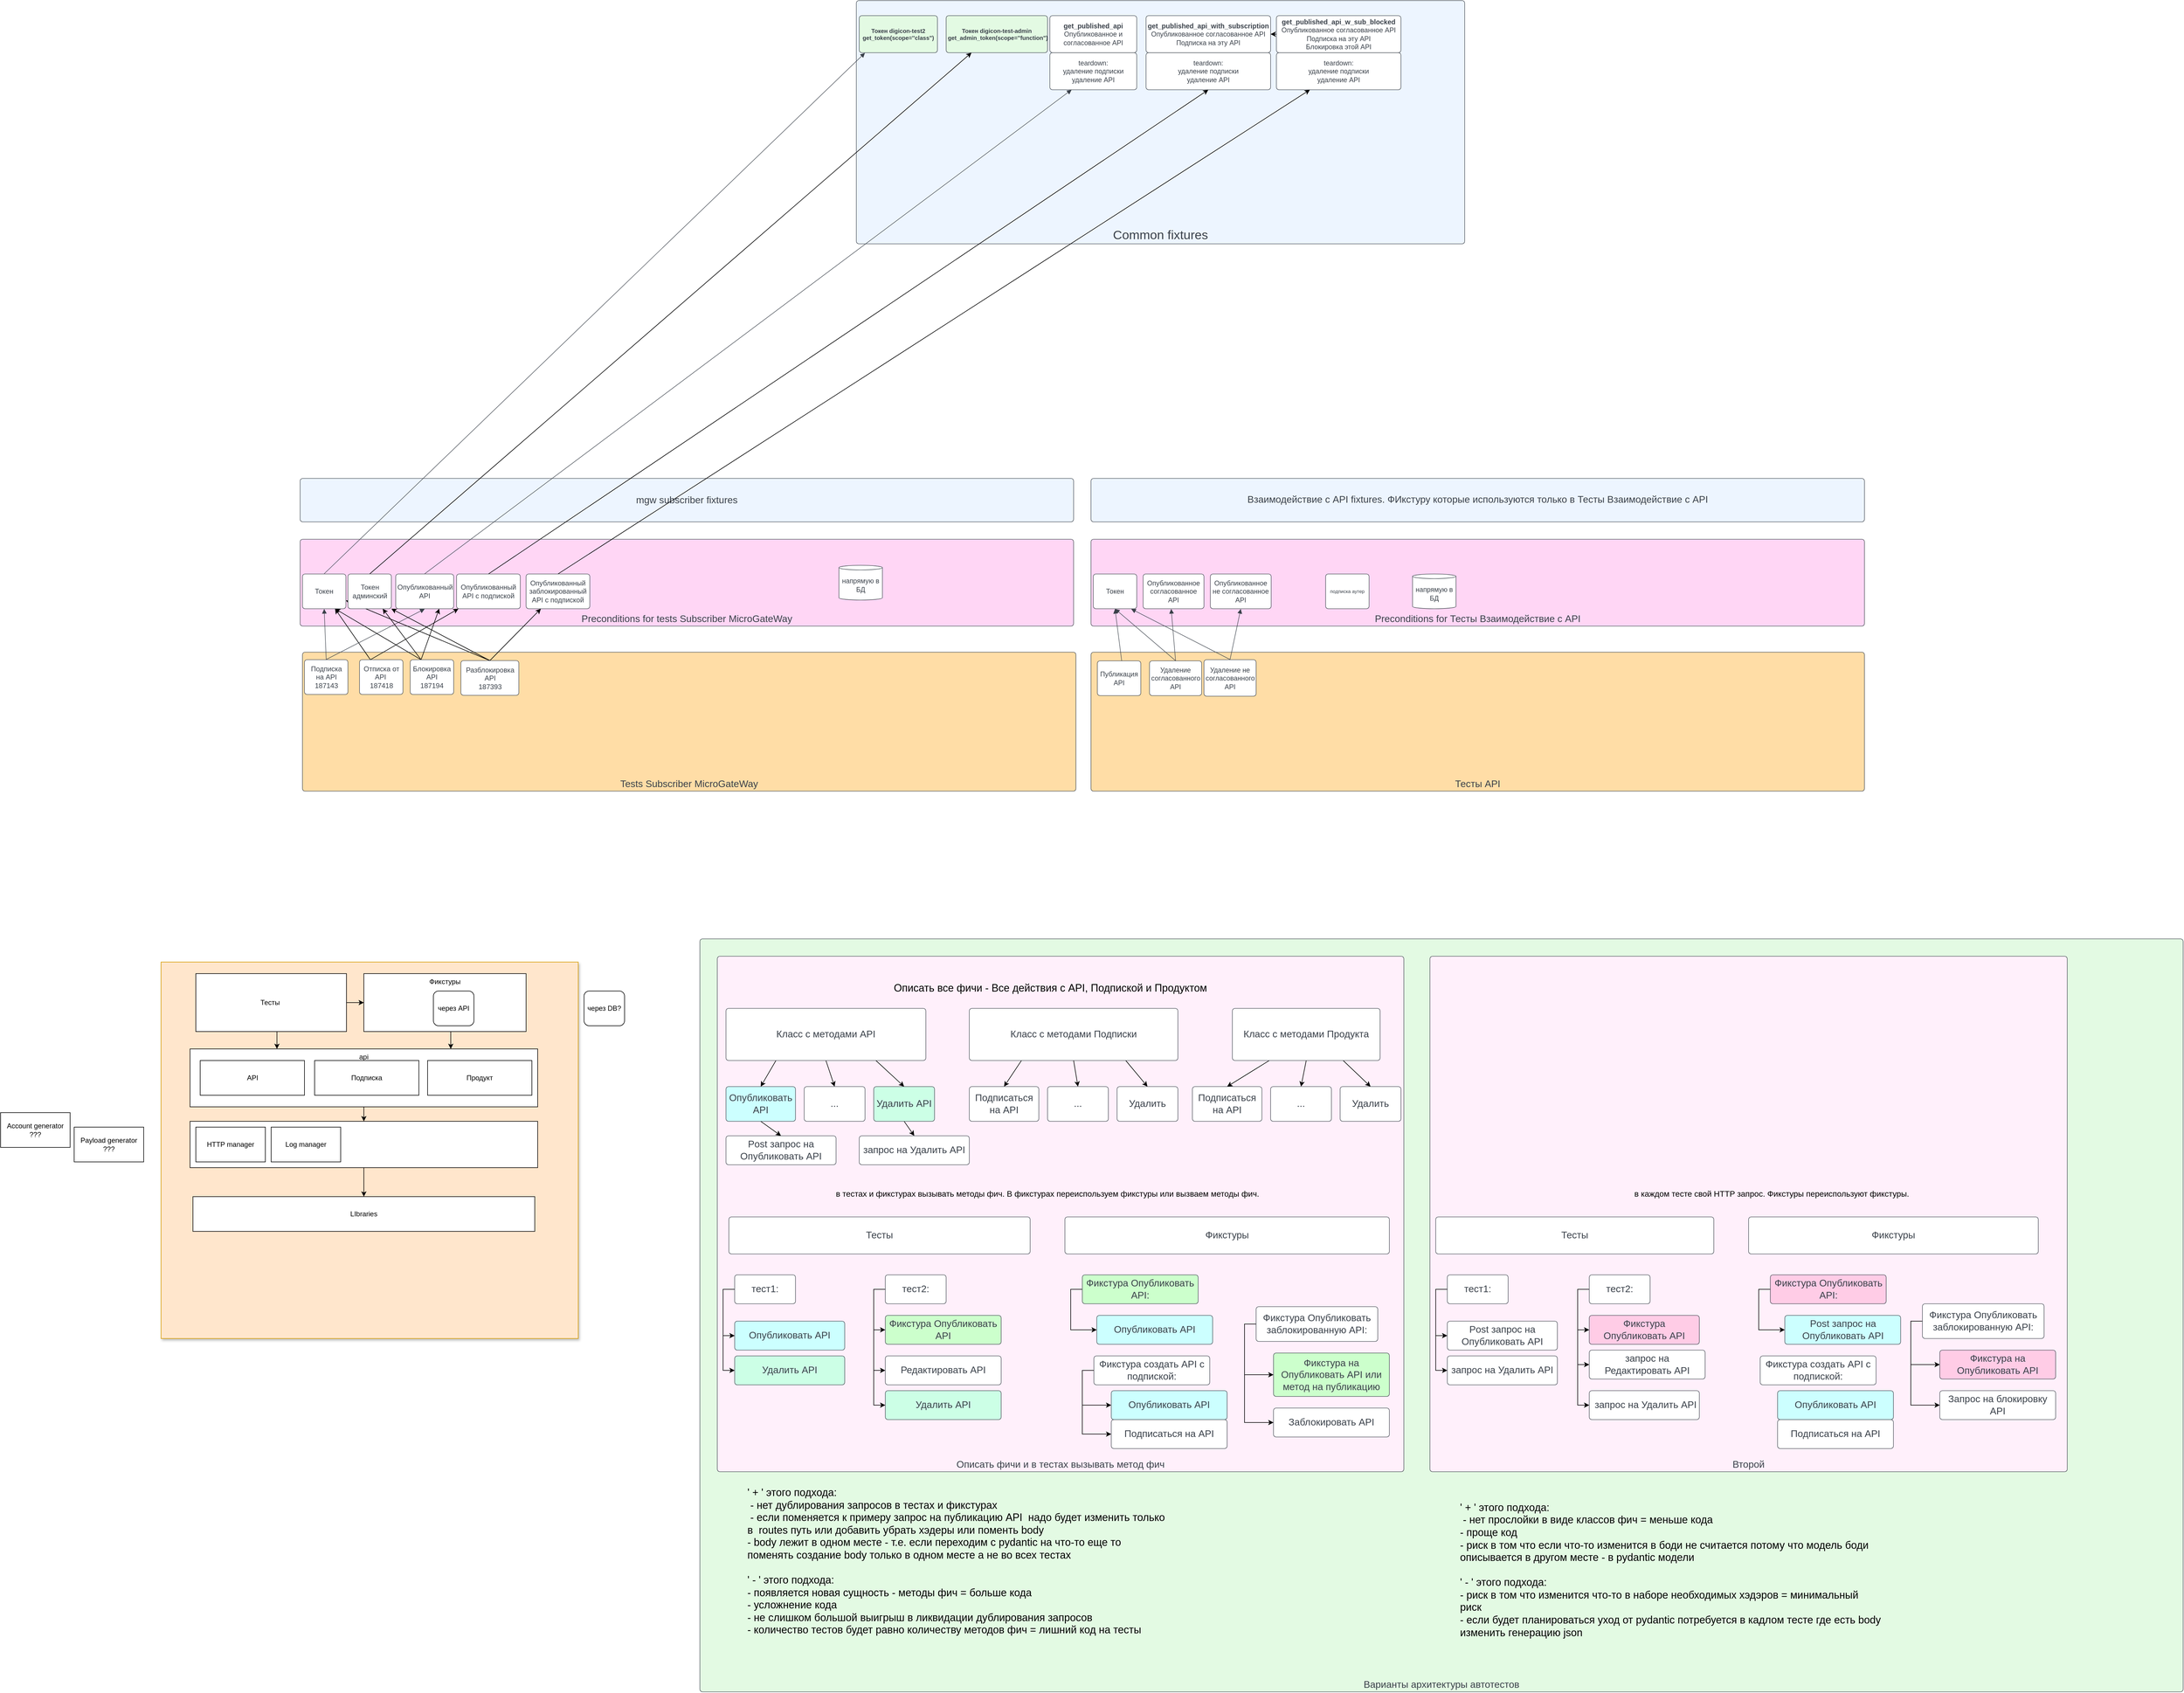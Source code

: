 <mxfile version="21.1.1" type="github">
  <diagram id="TLU8fEAyNQ-OhAnARifZ" name="Страница 1">
    <mxGraphModel dx="2824" dy="4573" grid="1" gridSize="10" guides="1" tooltips="1" connect="1" arrows="1" fold="1" page="1" pageScale="1" pageWidth="827" pageHeight="1169" math="0" shadow="0">
      <root>
        <mxCell id="0" />
        <mxCell id="1" parent="0" />
        <mxCell id="8wIIhX6IMqMjJVi14Pui-17" value="Варианты архитектуры автотестов " style="html=1;overflow=block;blockSpacing=1;whiteSpace=wrap;fontSize=16.7;fontColor=#3a414a;align=center;spacing=3.8;verticalAlign=bottom;strokeColor=#3a414a;strokeOpacity=100;fillOpacity=100;rounded=1;absoluteArcSize=1;arcSize=9;fillColor=#e3fae3;strokeWidth=0.8;lucidId=EsIHXwLGTbCT;" parent="1" vertex="1">
          <mxGeometry x="380" y="-1000" width="2560" height="1300" as="geometry" />
        </mxCell>
        <mxCell id="8wIIhX6IMqMjJVi14Pui-18" value="Второй" style="html=1;overflow=block;blockSpacing=1;whiteSpace=wrap;fontSize=16.7;fontColor=#3a414a;spacing=3.8;verticalAlign=bottom;strokeColor=#3a414a;strokeOpacity=100;fillOpacity=100;rounded=1;absoluteArcSize=1;arcSize=9;fillColor=#fff0fb;strokeWidth=0.8;lucidId=LwIHB8IIKaVe;" parent="1" vertex="1">
          <mxGeometry x="1640" y="-970" width="1100" height="890" as="geometry" />
        </mxCell>
        <mxCell id="8wIIhX6IMqMjJVi14Pui-19" value="Описать фичи и в тестах вызывать метод фич" style="html=1;overflow=block;blockSpacing=1;whiteSpace=wrap;fontSize=16.7;fontColor=#3a414a;spacing=3.8;verticalAlign=bottom;strokeColor=#3a414a;strokeOpacity=100;fillOpacity=100;rounded=1;absoluteArcSize=1;arcSize=9;fillColor=#fff0fb;strokeWidth=0.8;lucidId=cxIHeIzAgjHD;" parent="1" vertex="1">
          <mxGeometry x="410" y="-970" width="1185" height="890" as="geometry" />
        </mxCell>
        <mxCell id="8wIIhX6IMqMjJVi14Pui-42" style="rounded=0;orthogonalLoop=1;jettySize=auto;html=1;exitX=0.25;exitY=1;exitDx=0;exitDy=0;entryX=0.5;entryY=0;entryDx=0;entryDy=0;" parent="1" source="8wIIhX6IMqMjJVi14Pui-21" target="8wIIhX6IMqMjJVi14Pui-24" edge="1">
          <mxGeometry relative="1" as="geometry" />
        </mxCell>
        <mxCell id="8wIIhX6IMqMjJVi14Pui-43" style="rounded=0;orthogonalLoop=1;jettySize=auto;html=1;exitX=0.5;exitY=1;exitDx=0;exitDy=0;entryX=0.5;entryY=0;entryDx=0;entryDy=0;" parent="1" source="8wIIhX6IMqMjJVi14Pui-21" target="8wIIhX6IMqMjJVi14Pui-25" edge="1">
          <mxGeometry relative="1" as="geometry" />
        </mxCell>
        <mxCell id="8wIIhX6IMqMjJVi14Pui-44" style="rounded=0;orthogonalLoop=1;jettySize=auto;html=1;exitX=0.75;exitY=1;exitDx=0;exitDy=0;entryX=0.5;entryY=0;entryDx=0;entryDy=0;" parent="1" source="8wIIhX6IMqMjJVi14Pui-21" target="8wIIhX6IMqMjJVi14Pui-26" edge="1">
          <mxGeometry relative="1" as="geometry" />
        </mxCell>
        <mxCell id="8wIIhX6IMqMjJVi14Pui-21" value="Класс с методами API" style="html=1;overflow=block;blockSpacing=1;whiteSpace=wrap;fontSize=16.7;fontColor=#3a414a;spacing=3.8;strokeColor=#3a414a;strokeOpacity=100;rounded=1;absoluteArcSize=1;arcSize=9;strokeWidth=0.8;lucidId=3xIHyjGCG~Ac;" parent="1" vertex="1">
          <mxGeometry x="425" y="-880" width="345" height="90" as="geometry" />
        </mxCell>
        <mxCell id="8wIIhX6IMqMjJVi14Pui-36" style="rounded=0;orthogonalLoop=1;jettySize=auto;html=1;exitX=0.25;exitY=1;exitDx=0;exitDy=0;entryX=0.5;entryY=0;entryDx=0;entryDy=0;" parent="1" source="8wIIhX6IMqMjJVi14Pui-22" target="8wIIhX6IMqMjJVi14Pui-33" edge="1">
          <mxGeometry relative="1" as="geometry" />
        </mxCell>
        <mxCell id="8wIIhX6IMqMjJVi14Pui-37" style="rounded=0;orthogonalLoop=1;jettySize=auto;html=1;exitX=0.5;exitY=1;exitDx=0;exitDy=0;entryX=0.5;entryY=0;entryDx=0;entryDy=0;" parent="1" source="8wIIhX6IMqMjJVi14Pui-22" target="8wIIhX6IMqMjJVi14Pui-34" edge="1">
          <mxGeometry relative="1" as="geometry" />
        </mxCell>
        <mxCell id="8wIIhX6IMqMjJVi14Pui-38" style="rounded=0;orthogonalLoop=1;jettySize=auto;html=1;exitX=0.75;exitY=1;exitDx=0;exitDy=0;entryX=0.5;entryY=0;entryDx=0;entryDy=0;" parent="1" source="8wIIhX6IMqMjJVi14Pui-22" target="8wIIhX6IMqMjJVi14Pui-35" edge="1">
          <mxGeometry relative="1" as="geometry" />
        </mxCell>
        <mxCell id="8wIIhX6IMqMjJVi14Pui-22" value="Класс с методами Продукта" style="html=1;overflow=block;blockSpacing=1;whiteSpace=wrap;fontSize=16.7;fontColor=#3a414a;spacing=3.8;strokeColor=#3a414a;strokeOpacity=100;rounded=1;absoluteArcSize=1;arcSize=9;strokeWidth=0.8;lucidId=4xIH1OhttLX0;" parent="1" vertex="1">
          <mxGeometry x="1299" y="-880" width="255" height="90" as="geometry" />
        </mxCell>
        <mxCell id="8wIIhX6IMqMjJVi14Pui-39" style="rounded=0;orthogonalLoop=1;jettySize=auto;html=1;exitX=0.5;exitY=1;exitDx=0;exitDy=0;entryX=0.5;entryY=0;entryDx=0;entryDy=0;" parent="1" source="8wIIhX6IMqMjJVi14Pui-23" target="8wIIhX6IMqMjJVi14Pui-31" edge="1">
          <mxGeometry relative="1" as="geometry" />
        </mxCell>
        <mxCell id="8wIIhX6IMqMjJVi14Pui-40" style="rounded=0;orthogonalLoop=1;jettySize=auto;html=1;exitX=0.25;exitY=1;exitDx=0;exitDy=0;entryX=0.5;entryY=0;entryDx=0;entryDy=0;" parent="1" source="8wIIhX6IMqMjJVi14Pui-23" target="8wIIhX6IMqMjJVi14Pui-30" edge="1">
          <mxGeometry relative="1" as="geometry" />
        </mxCell>
        <mxCell id="8wIIhX6IMqMjJVi14Pui-41" style="rounded=0;orthogonalLoop=1;jettySize=auto;html=1;exitX=0.75;exitY=1;exitDx=0;exitDy=0;entryX=0.5;entryY=0;entryDx=0;entryDy=0;" parent="1" source="8wIIhX6IMqMjJVi14Pui-23" target="8wIIhX6IMqMjJVi14Pui-32" edge="1">
          <mxGeometry relative="1" as="geometry" />
        </mxCell>
        <mxCell id="8wIIhX6IMqMjJVi14Pui-23" value="Класс с методами Подписки" style="html=1;overflow=block;blockSpacing=1;whiteSpace=wrap;fontSize=16.7;fontColor=#3a414a;spacing=3.8;strokeColor=#3a414a;strokeOpacity=100;rounded=1;absoluteArcSize=1;arcSize=9;strokeWidth=0.8;lucidId=4xIHA9AZ2qI-;" parent="1" vertex="1">
          <mxGeometry x="845" y="-880" width="360" height="90" as="geometry" />
        </mxCell>
        <mxCell id="8wIIhX6IMqMjJVi14Pui-112" style="rounded=0;orthogonalLoop=1;jettySize=auto;html=1;exitX=0.5;exitY=1;exitDx=0;exitDy=0;entryX=0.5;entryY=0;entryDx=0;entryDy=0;" parent="1" source="8wIIhX6IMqMjJVi14Pui-24" target="8wIIhX6IMqMjJVi14Pui-110" edge="1">
          <mxGeometry relative="1" as="geometry" />
        </mxCell>
        <mxCell id="8wIIhX6IMqMjJVi14Pui-24" value="Опубликовать API" style="html=1;overflow=block;blockSpacing=1;whiteSpace=wrap;fontSize=16.7;fontColor=#3a414a;spacing=3.8;strokeColor=#3a414a;strokeOpacity=100;rounded=1;absoluteArcSize=1;arcSize=9;strokeWidth=0.8;lucidId=4xIH_oDmScev;fillColor=#CCFFFF;" parent="1" vertex="1">
          <mxGeometry x="425" y="-745" width="120" height="60" as="geometry" />
        </mxCell>
        <mxCell id="8wIIhX6IMqMjJVi14Pui-25" value="..." style="html=1;overflow=block;blockSpacing=1;whiteSpace=wrap;fontSize=16.7;fontColor=#3a414a;spacing=3.8;strokeColor=#3a414a;strokeOpacity=100;rounded=1;absoluteArcSize=1;arcSize=9;strokeWidth=0.8;lucidId=1zIH8hw5p2Yf;" parent="1" vertex="1">
          <mxGeometry x="560" y="-745" width="105" height="60" as="geometry" />
        </mxCell>
        <mxCell id="8wIIhX6IMqMjJVi14Pui-113" style="rounded=0;orthogonalLoop=1;jettySize=auto;html=1;exitX=0.5;exitY=1;exitDx=0;exitDy=0;entryX=0.5;entryY=0;entryDx=0;entryDy=0;" parent="1" source="8wIIhX6IMqMjJVi14Pui-26" target="8wIIhX6IMqMjJVi14Pui-111" edge="1">
          <mxGeometry relative="1" as="geometry" />
        </mxCell>
        <mxCell id="8wIIhX6IMqMjJVi14Pui-26" value="Удалить API" style="html=1;overflow=block;blockSpacing=1;whiteSpace=wrap;fontSize=16.7;fontColor=#3a414a;spacing=3.8;strokeColor=#3a414a;strokeOpacity=100;rounded=1;absoluteArcSize=1;arcSize=9;strokeWidth=0.8;lucidId=9zIHSOUeYpuy;fillColor=#CCFFE6;" parent="1" vertex="1">
          <mxGeometry x="680" y="-745" width="105" height="60" as="geometry" />
        </mxCell>
        <mxCell id="8wIIhX6IMqMjJVi14Pui-30" value="Подписаться на API" style="html=1;overflow=block;blockSpacing=1;whiteSpace=wrap;fontSize=16.7;fontColor=#3a414a;spacing=3.8;strokeColor=#3a414a;strokeOpacity=100;rounded=1;absoluteArcSize=1;arcSize=9;strokeWidth=0.8;lucidId=nBIH9-Dhv~0N;" parent="1" vertex="1">
          <mxGeometry x="845" y="-745" width="120" height="60" as="geometry" />
        </mxCell>
        <mxCell id="8wIIhX6IMqMjJVi14Pui-31" value="..." style="html=1;overflow=block;blockSpacing=1;whiteSpace=wrap;fontSize=16.7;fontColor=#3a414a;spacing=3.8;strokeColor=#3a414a;strokeOpacity=100;rounded=1;absoluteArcSize=1;arcSize=9;strokeWidth=0.8;lucidId=nBIHJ4VkVPO5;" parent="1" vertex="1">
          <mxGeometry x="980" y="-745" width="105" height="60" as="geometry" />
        </mxCell>
        <mxCell id="8wIIhX6IMqMjJVi14Pui-32" value="Удалить" style="html=1;overflow=block;blockSpacing=1;whiteSpace=wrap;fontSize=16.7;fontColor=#3a414a;spacing=3.8;strokeColor=#3a414a;strokeOpacity=100;rounded=1;absoluteArcSize=1;arcSize=9;strokeWidth=0.8;lucidId=nBIHgmyOyOGm;" parent="1" vertex="1">
          <mxGeometry x="1100" y="-745" width="105" height="60" as="geometry" />
        </mxCell>
        <mxCell id="8wIIhX6IMqMjJVi14Pui-33" value="Подписаться на API" style="html=1;overflow=block;blockSpacing=1;whiteSpace=wrap;fontSize=16.7;fontColor=#3a414a;spacing=3.8;strokeColor=#3a414a;strokeOpacity=100;rounded=1;absoluteArcSize=1;arcSize=9;strokeWidth=0.8;lucidId=nBIH9-Dhv~0N;" parent="1" vertex="1">
          <mxGeometry x="1230" y="-745" width="120" height="60" as="geometry" />
        </mxCell>
        <mxCell id="8wIIhX6IMqMjJVi14Pui-34" value="..." style="html=1;overflow=block;blockSpacing=1;whiteSpace=wrap;fontSize=16.7;fontColor=#3a414a;spacing=3.8;strokeColor=#3a414a;strokeOpacity=100;rounded=1;absoluteArcSize=1;arcSize=9;strokeWidth=0.8;lucidId=nBIHJ4VkVPO5;" parent="1" vertex="1">
          <mxGeometry x="1365" y="-745" width="105" height="60" as="geometry" />
        </mxCell>
        <mxCell id="8wIIhX6IMqMjJVi14Pui-35" value="Удалить" style="html=1;overflow=block;blockSpacing=1;whiteSpace=wrap;fontSize=16.7;fontColor=#3a414a;spacing=3.8;strokeColor=#3a414a;strokeOpacity=100;rounded=1;absoluteArcSize=1;arcSize=9;strokeWidth=0.8;lucidId=nBIHgmyOyOGm;" parent="1" vertex="1">
          <mxGeometry x="1485" y="-745" width="105" height="60" as="geometry" />
        </mxCell>
        <mxCell id="8wIIhX6IMqMjJVi14Pui-50" style="edgeStyle=orthogonalEdgeStyle;rounded=0;orthogonalLoop=1;jettySize=auto;html=1;exitX=0;exitY=0.5;exitDx=0;exitDy=0;entryX=0;entryY=0.5;entryDx=0;entryDy=0;" parent="1" source="8wIIhX6IMqMjJVi14Pui-47" target="8wIIhX6IMqMjJVi14Pui-48" edge="1">
          <mxGeometry relative="1" as="geometry" />
        </mxCell>
        <mxCell id="8wIIhX6IMqMjJVi14Pui-52" style="edgeStyle=orthogonalEdgeStyle;rounded=0;orthogonalLoop=1;jettySize=auto;html=1;exitX=0;exitY=0.5;exitDx=0;exitDy=0;entryX=0;entryY=0.5;entryDx=0;entryDy=0;" parent="1" source="8wIIhX6IMqMjJVi14Pui-47" target="8wIIhX6IMqMjJVi14Pui-51" edge="1">
          <mxGeometry relative="1" as="geometry" />
        </mxCell>
        <mxCell id="8wIIhX6IMqMjJVi14Pui-47" value="тест1:" style="html=1;overflow=block;blockSpacing=1;whiteSpace=wrap;fontSize=16.7;fontColor=#3a414a;spacing=3.8;strokeColor=#3a414a;strokeOpacity=100;rounded=1;absoluteArcSize=1;arcSize=9;strokeWidth=0.8;lucidId=1zIH8hw5p2Yf;" parent="1" vertex="1">
          <mxGeometry x="440" y="-420" width="105" height="50" as="geometry" />
        </mxCell>
        <mxCell id="8wIIhX6IMqMjJVi14Pui-48" value="Опубликовать API" style="html=1;overflow=block;blockSpacing=1;whiteSpace=wrap;fontSize=16.7;fontColor=#3a414a;spacing=3.8;strokeColor=#3a414a;strokeOpacity=100;rounded=1;absoluteArcSize=1;arcSize=9;strokeWidth=0.8;lucidId=4xIH_oDmScev;fillColor=#CCFFFF;" parent="1" vertex="1">
          <mxGeometry x="440" y="-340" width="190" height="50" as="geometry" />
        </mxCell>
        <mxCell id="8wIIhX6IMqMjJVi14Pui-51" value="Удалить API" style="html=1;overflow=block;blockSpacing=1;whiteSpace=wrap;fontSize=16.7;fontColor=#3a414a;spacing=3.8;strokeColor=#3a414a;strokeOpacity=100;rounded=1;absoluteArcSize=1;arcSize=9;strokeWidth=0.8;lucidId=4xIH_oDmScev;fillColor=#CCFFE6;" parent="1" vertex="1">
          <mxGeometry x="440" y="-280" width="190" height="50" as="geometry" />
        </mxCell>
        <mxCell id="8wIIhX6IMqMjJVi14Pui-60" style="edgeStyle=orthogonalEdgeStyle;rounded=0;orthogonalLoop=1;jettySize=auto;html=1;exitX=0;exitY=0.5;exitDx=0;exitDy=0;entryX=0;entryY=0.5;entryDx=0;entryDy=0;" parent="1" source="8wIIhX6IMqMjJVi14Pui-53" target="8wIIhX6IMqMjJVi14Pui-58" edge="1">
          <mxGeometry relative="1" as="geometry" />
        </mxCell>
        <mxCell id="8wIIhX6IMqMjJVi14Pui-61" style="edgeStyle=orthogonalEdgeStyle;rounded=0;orthogonalLoop=1;jettySize=auto;html=1;exitX=0;exitY=0.5;exitDx=0;exitDy=0;entryX=0;entryY=0.5;entryDx=0;entryDy=0;" parent="1" source="8wIIhX6IMqMjJVi14Pui-53" target="8wIIhX6IMqMjJVi14Pui-55" edge="1">
          <mxGeometry relative="1" as="geometry" />
        </mxCell>
        <mxCell id="8wIIhX6IMqMjJVi14Pui-74" style="edgeStyle=orthogonalEdgeStyle;rounded=0;orthogonalLoop=1;jettySize=auto;html=1;exitX=0;exitY=0.5;exitDx=0;exitDy=0;entryX=0;entryY=0.5;entryDx=0;entryDy=0;" parent="1" source="8wIIhX6IMqMjJVi14Pui-53" target="8wIIhX6IMqMjJVi14Pui-73" edge="1">
          <mxGeometry relative="1" as="geometry" />
        </mxCell>
        <mxCell id="8wIIhX6IMqMjJVi14Pui-53" value="тест2:" style="html=1;overflow=block;blockSpacing=1;whiteSpace=wrap;fontSize=16.7;fontColor=#3a414a;spacing=3.8;strokeColor=#3a414a;strokeOpacity=100;rounded=1;absoluteArcSize=1;arcSize=9;strokeWidth=0.8;lucidId=1zIH8hw5p2Yf;" parent="1" vertex="1">
          <mxGeometry x="700" y="-420" width="105" height="50" as="geometry" />
        </mxCell>
        <mxCell id="8wIIhX6IMqMjJVi14Pui-55" value="Удалить API" style="html=1;overflow=block;blockSpacing=1;whiteSpace=wrap;fontSize=16.7;fontColor=#3a414a;spacing=3.8;strokeColor=#3a414a;strokeOpacity=100;rounded=1;absoluteArcSize=1;arcSize=9;strokeWidth=0.8;lucidId=4xIH_oDmScev;fillColor=#CCFFE6;" parent="1" vertex="1">
          <mxGeometry x="700" y="-220" width="200" height="50" as="geometry" />
        </mxCell>
        <mxCell id="8wIIhX6IMqMjJVi14Pui-58" value="Редактировать API" style="html=1;overflow=block;blockSpacing=1;whiteSpace=wrap;fontSize=16.7;fontColor=#3a414a;spacing=3.8;strokeColor=#3a414a;strokeOpacity=100;rounded=1;absoluteArcSize=1;arcSize=9;strokeWidth=0.8;lucidId=1zIH8hw5p2Yf;" parent="1" vertex="1">
          <mxGeometry x="700" y="-280" width="200" height="50" as="geometry" />
        </mxCell>
        <mxCell id="8wIIhX6IMqMjJVi14Pui-72" style="edgeStyle=orthogonalEdgeStyle;rounded=0;orthogonalLoop=1;jettySize=auto;html=1;exitX=0;exitY=0.5;exitDx=0;exitDy=0;entryX=0;entryY=0.5;entryDx=0;entryDy=0;" parent="1" source="8wIIhX6IMqMjJVi14Pui-67" target="8wIIhX6IMqMjJVi14Pui-68" edge="1">
          <mxGeometry relative="1" as="geometry" />
        </mxCell>
        <mxCell id="8wIIhX6IMqMjJVi14Pui-67" value="Фикстура Опубликовать API:" style="html=1;overflow=block;blockSpacing=1;whiteSpace=wrap;fontSize=16.7;fontColor=#3a414a;spacing=3.8;strokeColor=#3a414a;strokeOpacity=100;rounded=1;absoluteArcSize=1;arcSize=9;strokeWidth=0.8;lucidId=1zIH8hw5p2Yf;fillColor=#CCFFCC;" parent="1" vertex="1">
          <mxGeometry x="1040" y="-420" width="200" height="50" as="geometry" />
        </mxCell>
        <mxCell id="8wIIhX6IMqMjJVi14Pui-68" value="Опубликовать API" style="html=1;overflow=block;blockSpacing=1;whiteSpace=wrap;fontSize=16.7;fontColor=#3a414a;spacing=3.8;strokeColor=#3a414a;strokeOpacity=100;rounded=1;absoluteArcSize=1;arcSize=9;strokeWidth=0.8;lucidId=4xIH_oDmScev;fillColor=#CCFFFF;" parent="1" vertex="1">
          <mxGeometry x="1065" y="-350" width="200" height="50" as="geometry" />
        </mxCell>
        <mxCell id="8wIIhX6IMqMjJVi14Pui-73" value="Фикстура Опубликовать API" style="html=1;overflow=block;blockSpacing=1;whiteSpace=wrap;fontSize=16.7;fontColor=#3a414a;spacing=3.8;strokeColor=#3a414a;strokeOpacity=100;rounded=1;absoluteArcSize=1;arcSize=9;strokeWidth=0.8;lucidId=1zIH8hw5p2Yf;fillColor=#CCFFCC;" parent="1" vertex="1">
          <mxGeometry x="700" y="-350" width="200" height="50" as="geometry" />
        </mxCell>
        <mxCell id="8wIIhX6IMqMjJVi14Pui-106" style="edgeStyle=orthogonalEdgeStyle;rounded=0;orthogonalLoop=1;jettySize=auto;html=1;exitX=0;exitY=0.5;exitDx=0;exitDy=0;entryX=0;entryY=0.5;entryDx=0;entryDy=0;" parent="1" source="8wIIhX6IMqMjJVi14Pui-75" target="8wIIhX6IMqMjJVi14Pui-76" edge="1">
          <mxGeometry relative="1" as="geometry" />
        </mxCell>
        <mxCell id="8wIIhX6IMqMjJVi14Pui-107" style="edgeStyle=orthogonalEdgeStyle;rounded=0;orthogonalLoop=1;jettySize=auto;html=1;exitX=0;exitY=0.5;exitDx=0;exitDy=0;entryX=0;entryY=0.5;entryDx=0;entryDy=0;" parent="1" source="8wIIhX6IMqMjJVi14Pui-75" target="8wIIhX6IMqMjJVi14Pui-77" edge="1">
          <mxGeometry relative="1" as="geometry" />
        </mxCell>
        <mxCell id="8wIIhX6IMqMjJVi14Pui-75" value="Фикстура создать API с подпиской:" style="html=1;overflow=block;blockSpacing=1;whiteSpace=wrap;fontSize=16.7;fontColor=#3a414a;spacing=3.8;strokeColor=#3a414a;strokeOpacity=100;rounded=1;absoluteArcSize=1;arcSize=9;strokeWidth=0.8;lucidId=1zIH8hw5p2Yf;fillColor=#FFFFFF;" parent="1" vertex="1">
          <mxGeometry x="1060" y="-280" width="200" height="50" as="geometry" />
        </mxCell>
        <mxCell id="8wIIhX6IMqMjJVi14Pui-76" value="Опубликовать API" style="html=1;overflow=block;blockSpacing=1;whiteSpace=wrap;fontSize=16.7;fontColor=#3a414a;spacing=3.8;strokeColor=#3a414a;strokeOpacity=100;rounded=1;absoluteArcSize=1;arcSize=9;strokeWidth=0.8;lucidId=4xIH_oDmScev;fillColor=#CCFFFF;" parent="1" vertex="1">
          <mxGeometry x="1090" y="-220" width="200" height="50" as="geometry" />
        </mxCell>
        <mxCell id="8wIIhX6IMqMjJVi14Pui-77" value="Подписаться на API" style="html=1;overflow=block;blockSpacing=1;whiteSpace=wrap;fontSize=16.7;fontColor=#3a414a;spacing=3.8;strokeColor=#3a414a;strokeOpacity=100;rounded=1;absoluteArcSize=1;arcSize=9;strokeWidth=0.8;lucidId=4xIH_oDmScev;fillColor=#FFFFFF;" parent="1" vertex="1">
          <mxGeometry x="1090" y="-170" width="200" height="50" as="geometry" />
        </mxCell>
        <mxCell id="8wIIhX6IMqMjJVi14Pui-78" value="&lt;font style=&quot;font-size: 18px;&quot;&gt;&#39; + &#39; этого подхода:&amp;nbsp;&lt;br&gt;&amp;nbsp;- нет дублирования запросов в тестах и фикстурах&lt;br&gt;&lt;div style=&quot;&quot;&gt;&lt;span style=&quot;background-color: initial;&quot;&gt;&amp;nbsp;- если поменяется к примеру запрос на публикацию API&amp;nbsp; надо будет изменить только в&amp;nbsp; routes путь или добавить убрать хэдеры или поменть body&lt;br&gt;- body лежит в одном месте - т.е. если переходим с pydantic на что-то еще то поменять создание body только в одном месте а не во всех тестах&lt;br&gt;&lt;br&gt;&#39; - &#39; этого подхода:&lt;br&gt;- появляется новая сущность - методы фич = больше кода&lt;br&gt;- усложнение кода&lt;br&gt;- не слишком большой выигрыш в ликвидации дублирования запросов&lt;br&gt;- количество тестов будет равно количеству методов фич = лишний код на тесты&lt;/span&gt;&lt;/div&gt;&lt;/font&gt;" style="text;html=1;strokeColor=none;fillColor=none;align=left;verticalAlign=middle;whiteSpace=wrap;rounded=0;" parent="1" vertex="1">
          <mxGeometry x="460" y="-55" width="730" height="260" as="geometry" />
        </mxCell>
        <mxCell id="8wIIhX6IMqMjJVi14Pui-79" value="Тесты" style="html=1;overflow=block;blockSpacing=1;whiteSpace=wrap;fontSize=16.7;fontColor=#3a414a;spacing=3.8;strokeColor=#3a414a;strokeOpacity=100;rounded=1;absoluteArcSize=1;arcSize=9;strokeWidth=0.8;lucidId=WxIH~Xk1~OES;" parent="1" vertex="1">
          <mxGeometry x="1650" y="-520" width="480" height="64" as="geometry" />
        </mxCell>
        <mxCell id="8wIIhX6IMqMjJVi14Pui-80" value="Фикстуры" style="html=1;overflow=block;blockSpacing=1;whiteSpace=wrap;fontSize=16.7;fontColor=#3a414a;spacing=3.8;strokeColor=#3a414a;strokeOpacity=100;rounded=1;absoluteArcSize=1;arcSize=9;strokeWidth=0.8;lucidId=WxIH~Xk1~OES;" parent="1" vertex="1">
          <mxGeometry x="2190" y="-520" width="500" height="64" as="geometry" />
        </mxCell>
        <mxCell id="8wIIhX6IMqMjJVi14Pui-84" style="edgeStyle=orthogonalEdgeStyle;rounded=0;orthogonalLoop=1;jettySize=auto;html=1;exitX=0;exitY=0.5;exitDx=0;exitDy=0;entryX=0;entryY=0.5;entryDx=0;entryDy=0;" parent="1" source="8wIIhX6IMqMjJVi14Pui-81" target="8wIIhX6IMqMjJVi14Pui-82" edge="1">
          <mxGeometry relative="1" as="geometry" />
        </mxCell>
        <mxCell id="8wIIhX6IMqMjJVi14Pui-85" style="edgeStyle=orthogonalEdgeStyle;rounded=0;orthogonalLoop=1;jettySize=auto;html=1;exitX=0;exitY=0.5;exitDx=0;exitDy=0;entryX=0;entryY=0.5;entryDx=0;entryDy=0;" parent="1" source="8wIIhX6IMqMjJVi14Pui-81" target="8wIIhX6IMqMjJVi14Pui-83" edge="1">
          <mxGeometry relative="1" as="geometry" />
        </mxCell>
        <mxCell id="8wIIhX6IMqMjJVi14Pui-81" value="тест1:" style="html=1;overflow=block;blockSpacing=1;whiteSpace=wrap;fontSize=16.7;fontColor=#3a414a;spacing=3.8;strokeColor=#3a414a;strokeOpacity=100;rounded=1;absoluteArcSize=1;arcSize=9;strokeWidth=0.8;lucidId=1zIH8hw5p2Yf;" parent="1" vertex="1">
          <mxGeometry x="1670" y="-420" width="105" height="50" as="geometry" />
        </mxCell>
        <mxCell id="8wIIhX6IMqMjJVi14Pui-82" value="Post запрос на Опубликовать API" style="html=1;overflow=block;blockSpacing=1;whiteSpace=wrap;fontSize=16.7;fontColor=#3a414a;spacing=3.8;strokeColor=#3a414a;strokeOpacity=100;rounded=1;absoluteArcSize=1;arcSize=9;strokeWidth=0.8;lucidId=4xIH_oDmScev;fillColor=#FFFFFF;" parent="1" vertex="1">
          <mxGeometry x="1670" y="-340" width="190" height="50" as="geometry" />
        </mxCell>
        <mxCell id="8wIIhX6IMqMjJVi14Pui-83" value="запрос на Удалить API" style="html=1;overflow=block;blockSpacing=1;whiteSpace=wrap;fontSize=16.7;fontColor=#3a414a;spacing=3.8;strokeColor=#3a414a;strokeOpacity=100;rounded=1;absoluteArcSize=1;arcSize=9;strokeWidth=0.8;lucidId=4xIH_oDmScev;fillColor=#FFFFFF;" parent="1" vertex="1">
          <mxGeometry x="1670" y="-280" width="190" height="50" as="geometry" />
        </mxCell>
        <mxCell id="8wIIhX6IMqMjJVi14Pui-91" style="edgeStyle=orthogonalEdgeStyle;rounded=0;orthogonalLoop=1;jettySize=auto;html=1;exitX=0;exitY=0.5;exitDx=0;exitDy=0;entryX=0;entryY=0.5;entryDx=0;entryDy=0;" parent="1" source="8wIIhX6IMqMjJVi14Pui-86" target="8wIIhX6IMqMjJVi14Pui-87" edge="1">
          <mxGeometry relative="1" as="geometry" />
        </mxCell>
        <mxCell id="8wIIhX6IMqMjJVi14Pui-86" value="Фикстура Опубликовать API:" style="html=1;overflow=block;blockSpacing=1;whiteSpace=wrap;fontSize=16.7;fontColor=#3a414a;spacing=3.8;strokeColor=#3a414a;strokeOpacity=100;rounded=1;absoluteArcSize=1;arcSize=9;strokeWidth=0.8;lucidId=1zIH8hw5p2Yf;fillColor=#FFCCE6;" parent="1" vertex="1">
          <mxGeometry x="2227.5" y="-420" width="200" height="50" as="geometry" />
        </mxCell>
        <mxCell id="8wIIhX6IMqMjJVi14Pui-87" value="Post запрос на Опубликовать API" style="html=1;overflow=block;blockSpacing=1;whiteSpace=wrap;fontSize=16.7;fontColor=#3a414a;spacing=3.8;strokeColor=#3a414a;strokeOpacity=100;rounded=1;absoluteArcSize=1;arcSize=9;strokeWidth=0.8;lucidId=4xIH_oDmScev;fillColor=#CCFFFF;" parent="1" vertex="1">
          <mxGeometry x="2252.5" y="-350" width="200" height="50" as="geometry" />
        </mxCell>
        <mxCell id="8wIIhX6IMqMjJVi14Pui-97" style="edgeStyle=orthogonalEdgeStyle;rounded=0;orthogonalLoop=1;jettySize=auto;html=1;exitX=0;exitY=0.5;exitDx=0;exitDy=0;entryX=0;entryY=0.5;entryDx=0;entryDy=0;" parent="1" source="8wIIhX6IMqMjJVi14Pui-88" target="8wIIhX6IMqMjJVi14Pui-89" edge="1">
          <mxGeometry relative="1" as="geometry" />
        </mxCell>
        <mxCell id="8wIIhX6IMqMjJVi14Pui-98" style="edgeStyle=orthogonalEdgeStyle;rounded=0;orthogonalLoop=1;jettySize=auto;html=1;exitX=0;exitY=0.5;exitDx=0;exitDy=0;entryX=0;entryY=0.5;entryDx=0;entryDy=0;" parent="1" source="8wIIhX6IMqMjJVi14Pui-88" target="8wIIhX6IMqMjJVi14Pui-96" edge="1">
          <mxGeometry relative="1" as="geometry" />
        </mxCell>
        <mxCell id="8wIIhX6IMqMjJVi14Pui-99" style="edgeStyle=orthogonalEdgeStyle;rounded=0;orthogonalLoop=1;jettySize=auto;html=1;exitX=0;exitY=0.5;exitDx=0;exitDy=0;entryX=0;entryY=0.5;entryDx=0;entryDy=0;" parent="1" source="8wIIhX6IMqMjJVi14Pui-88" target="8wIIhX6IMqMjJVi14Pui-90" edge="1">
          <mxGeometry relative="1" as="geometry" />
        </mxCell>
        <mxCell id="8wIIhX6IMqMjJVi14Pui-88" value="тест2:" style="html=1;overflow=block;blockSpacing=1;whiteSpace=wrap;fontSize=16.7;fontColor=#3a414a;spacing=3.8;strokeColor=#3a414a;strokeOpacity=100;rounded=1;absoluteArcSize=1;arcSize=9;strokeWidth=0.8;lucidId=1zIH8hw5p2Yf;" parent="1" vertex="1">
          <mxGeometry x="1915" y="-420" width="105" height="50" as="geometry" />
        </mxCell>
        <mxCell id="8wIIhX6IMqMjJVi14Pui-89" value="Фикстура Опубликовать API" style="html=1;overflow=block;blockSpacing=1;whiteSpace=wrap;fontSize=16.7;fontColor=#3a414a;spacing=3.8;strokeColor=#3a414a;strokeOpacity=100;rounded=1;absoluteArcSize=1;arcSize=9;strokeWidth=0.8;lucidId=4xIH_oDmScev;fillColor=#FFCCE6;" parent="1" vertex="1">
          <mxGeometry x="1915" y="-350" width="190" height="50" as="geometry" />
        </mxCell>
        <mxCell id="8wIIhX6IMqMjJVi14Pui-90" value="&amp;nbsp;запрос на Удалить API" style="html=1;overflow=block;blockSpacing=1;whiteSpace=wrap;fontSize=16.7;fontColor=#3a414a;spacing=3.8;strokeColor=#3a414a;strokeOpacity=100;rounded=1;absoluteArcSize=1;arcSize=9;strokeWidth=0.8;lucidId=4xIH_oDmScev;fillColor=#FFFFFF;" parent="1" vertex="1">
          <mxGeometry x="1915" y="-220" width="190" height="50" as="geometry" />
        </mxCell>
        <mxCell id="8wIIhX6IMqMjJVi14Pui-94" style="edgeStyle=orthogonalEdgeStyle;rounded=0;orthogonalLoop=1;jettySize=auto;html=1;exitX=0;exitY=0.5;exitDx=0;exitDy=0;entryX=0;entryY=0.5;entryDx=0;entryDy=0;" parent="1" source="8wIIhX6IMqMjJVi14Pui-92" target="8wIIhX6IMqMjJVi14Pui-93" edge="1">
          <mxGeometry relative="1" as="geometry" />
        </mxCell>
        <mxCell id="8wIIhX6IMqMjJVi14Pui-100" style="edgeStyle=orthogonalEdgeStyle;rounded=0;orthogonalLoop=1;jettySize=auto;html=1;exitX=0;exitY=0.5;exitDx=0;exitDy=0;entryX=0;entryY=0.5;entryDx=0;entryDy=0;" parent="1" source="8wIIhX6IMqMjJVi14Pui-92" target="8wIIhX6IMqMjJVi14Pui-95" edge="1">
          <mxGeometry relative="1" as="geometry" />
        </mxCell>
        <mxCell id="8wIIhX6IMqMjJVi14Pui-92" value="Фикстура Опубликовать заблокированную API:" style="html=1;overflow=block;blockSpacing=1;whiteSpace=wrap;fontSize=16.7;fontColor=#3a414a;spacing=3.8;strokeColor=#3a414a;strokeOpacity=100;rounded=1;absoluteArcSize=1;arcSize=9;strokeWidth=0.8;lucidId=1zIH8hw5p2Yf;fillColor=#FFFFFF;" parent="1" vertex="1">
          <mxGeometry x="2490" y="-370" width="210" height="60" as="geometry" />
        </mxCell>
        <mxCell id="8wIIhX6IMqMjJVi14Pui-93" value="Фикстура на Опубликовать API" style="html=1;overflow=block;blockSpacing=1;whiteSpace=wrap;fontSize=16.7;fontColor=#3a414a;spacing=3.8;strokeColor=#3a414a;strokeOpacity=100;rounded=1;absoluteArcSize=1;arcSize=9;strokeWidth=0.8;lucidId=4xIH_oDmScev;fillColor=#FFCCE6;" parent="1" vertex="1">
          <mxGeometry x="2520" y="-290" width="200" height="50" as="geometry" />
        </mxCell>
        <mxCell id="8wIIhX6IMqMjJVi14Pui-95" value="Запрос на блокировку API" style="html=1;overflow=block;blockSpacing=1;whiteSpace=wrap;fontSize=16.7;fontColor=#3a414a;spacing=3.8;strokeColor=#3a414a;strokeOpacity=100;rounded=1;absoluteArcSize=1;arcSize=9;strokeWidth=0.8;lucidId=4xIH_oDmScev;fillColor=#FFFFFF;" parent="1" vertex="1">
          <mxGeometry x="2520" y="-220" width="200" height="50" as="geometry" />
        </mxCell>
        <mxCell id="8wIIhX6IMqMjJVi14Pui-96" value="запрос на Редактировать API" style="html=1;overflow=block;blockSpacing=1;whiteSpace=wrap;fontSize=16.7;fontColor=#3a414a;spacing=3.8;strokeColor=#3a414a;strokeOpacity=100;rounded=1;absoluteArcSize=1;arcSize=9;strokeWidth=0.8;lucidId=1zIH8hw5p2Yf;" parent="1" vertex="1">
          <mxGeometry x="1915" y="-290" width="200" height="50" as="geometry" />
        </mxCell>
        <mxCell id="8wIIhX6IMqMjJVi14Pui-101" value="&lt;font style=&quot;font-size: 18px;&quot;&gt;&#39; + &#39; этого подхода:&amp;nbsp;&lt;br&gt;&amp;nbsp;- нет прослойки в виде классов фич = меньше кода&lt;br&gt;- проще код&lt;br&gt;- риск в том что если что-то изменится в боди не считается потому что модель боди описывается в другом месте - в pydantic модели&lt;br&gt;&lt;div style=&quot;&quot;&gt;&lt;span style=&quot;background-color: initial;&quot;&gt;&lt;br&gt;&#39; - &#39; этого подхода:&lt;br&gt;&lt;/span&gt;&lt;/div&gt;&lt;div style=&quot;&quot;&gt;&lt;span style=&quot;background-color: initial;&quot;&gt;- риск в том что изменится что-то в наборе необходимых хэдэров = минимальный риск&lt;/span&gt;&lt;/div&gt;&lt;div style=&quot;&quot;&gt;&lt;span style=&quot;background-color: initial;&quot;&gt;- если будет планироваться уход от pydantic потребуется в кадлом тесте где есть body изменить генерацию json&lt;/span&gt;&lt;/div&gt;&lt;/font&gt;" style="text;html=1;strokeColor=none;fillColor=none;align=left;verticalAlign=middle;whiteSpace=wrap;rounded=0;" parent="1" vertex="1">
          <mxGeometry x="1690" y="-40" width="730" height="260" as="geometry" />
        </mxCell>
        <mxCell id="8wIIhX6IMqMjJVi14Pui-108" style="edgeStyle=orthogonalEdgeStyle;rounded=0;orthogonalLoop=1;jettySize=auto;html=1;exitX=0;exitY=0.5;exitDx=0;exitDy=0;entryX=0;entryY=0.5;entryDx=0;entryDy=0;" parent="1" source="8wIIhX6IMqMjJVi14Pui-103" target="8wIIhX6IMqMjJVi14Pui-104" edge="1">
          <mxGeometry relative="1" as="geometry" />
        </mxCell>
        <mxCell id="8wIIhX6IMqMjJVi14Pui-109" style="edgeStyle=orthogonalEdgeStyle;rounded=0;orthogonalLoop=1;jettySize=auto;html=1;exitX=0;exitY=0.5;exitDx=0;exitDy=0;entryX=0;entryY=0.5;entryDx=0;entryDy=0;" parent="1" source="8wIIhX6IMqMjJVi14Pui-103" target="8wIIhX6IMqMjJVi14Pui-105" edge="1">
          <mxGeometry relative="1" as="geometry" />
        </mxCell>
        <mxCell id="8wIIhX6IMqMjJVi14Pui-103" value="Фикстура Опубликовать заблокированную API:" style="html=1;overflow=block;blockSpacing=1;whiteSpace=wrap;fontSize=16.7;fontColor=#3a414a;spacing=3.8;strokeColor=#3a414a;strokeOpacity=100;rounded=1;absoluteArcSize=1;arcSize=9;strokeWidth=0.8;lucidId=1zIH8hw5p2Yf;fillColor=#FFFFFF;" parent="1" vertex="1">
          <mxGeometry x="1340" y="-365" width="210" height="60" as="geometry" />
        </mxCell>
        <mxCell id="8wIIhX6IMqMjJVi14Pui-104" value="Фикстура на Опубликовать API или метод на публикацию" style="html=1;overflow=block;blockSpacing=1;whiteSpace=wrap;fontSize=16.7;fontColor=#3a414a;spacing=3.8;strokeColor=#3a414a;strokeOpacity=100;rounded=1;absoluteArcSize=1;arcSize=9;strokeWidth=0.8;lucidId=4xIH_oDmScev;fillColor=#CCFFCC;" parent="1" vertex="1">
          <mxGeometry x="1370" y="-285" width="200" height="75" as="geometry" />
        </mxCell>
        <mxCell id="8wIIhX6IMqMjJVi14Pui-105" value="Заблокировать API" style="html=1;overflow=block;blockSpacing=1;whiteSpace=wrap;fontSize=16.7;fontColor=#3a414a;spacing=3.8;strokeColor=#3a414a;strokeOpacity=100;rounded=1;absoluteArcSize=1;arcSize=9;strokeWidth=0.8;lucidId=4xIH_oDmScev;fillColor=#FFFFFF;" parent="1" vertex="1">
          <mxGeometry x="1370" y="-190" width="200" height="50" as="geometry" />
        </mxCell>
        <mxCell id="8wIIhX6IMqMjJVi14Pui-110" value="Post запрос на Опубликовать API" style="html=1;overflow=block;blockSpacing=1;whiteSpace=wrap;fontSize=16.7;fontColor=#3a414a;spacing=3.8;strokeColor=#3a414a;strokeOpacity=100;rounded=1;absoluteArcSize=1;arcSize=9;strokeWidth=0.8;lucidId=4xIH_oDmScev;fillColor=#FFFFFF;" parent="1" vertex="1">
          <mxGeometry x="425" y="-660" width="190" height="50" as="geometry" />
        </mxCell>
        <mxCell id="8wIIhX6IMqMjJVi14Pui-111" value="запрос на Удалить API" style="html=1;overflow=block;blockSpacing=1;whiteSpace=wrap;fontSize=16.7;fontColor=#3a414a;spacing=3.8;strokeColor=#3a414a;strokeOpacity=100;rounded=1;absoluteArcSize=1;arcSize=9;strokeWidth=0.8;lucidId=4xIH_oDmScev;fillColor=#FFFFFF;" parent="1" vertex="1">
          <mxGeometry x="655" y="-660" width="190" height="50" as="geometry" />
        </mxCell>
        <mxCell id="8wIIhX6IMqMjJVi14Pui-115" value="&lt;font style=&quot;font-size: 14px;&quot;&gt;в тестах и фикстурах вызывать методы фич. В фикстурах переиспользуем фикстуры или вызваем методы фич.&lt;/font&gt;" style="text;html=1;strokeColor=none;fillColor=none;align=center;verticalAlign=middle;whiteSpace=wrap;rounded=0;" parent="1" vertex="1">
          <mxGeometry x="440" y="-575" width="1080" height="30" as="geometry" />
        </mxCell>
        <mxCell id="8wIIhX6IMqMjJVi14Pui-116" value="&lt;font style=&quot;font-size: 18px;&quot;&gt;Описать все фичи - Все действия с API, Подпиской и Продуктом&lt;/font&gt;" style="text;html=1;strokeColor=none;fillColor=none;align=center;verticalAlign=middle;whiteSpace=wrap;rounded=0;" parent="1" vertex="1">
          <mxGeometry x="500" y="-930" width="970" height="30" as="geometry" />
        </mxCell>
        <mxCell id="8wIIhX6IMqMjJVi14Pui-117" value="&lt;font style=&quot;font-size: 14px;&quot;&gt;в каждом тесте свой HTTP запрос. Фикстуры переиспользуют фикстуры.&lt;/font&gt;" style="text;html=1;strokeColor=none;fillColor=none;align=center;verticalAlign=middle;whiteSpace=wrap;rounded=0;" parent="1" vertex="1">
          <mxGeometry x="1840" y="-575" width="780" height="30" as="geometry" />
        </mxCell>
        <mxCell id="8wIIhX6IMqMjJVi14Pui-118" value="Тесты" style="html=1;overflow=block;blockSpacing=1;whiteSpace=wrap;fontSize=16.7;fontColor=#3a414a;spacing=3.8;strokeColor=#3a414a;strokeOpacity=100;rounded=1;absoluteArcSize=1;arcSize=9;strokeWidth=0.8;lucidId=WxIH~Xk1~OES;" parent="1" vertex="1">
          <mxGeometry x="430" y="-520" width="520" height="64" as="geometry" />
        </mxCell>
        <mxCell id="8wIIhX6IMqMjJVi14Pui-119" value="Фикстуры" style="html=1;overflow=block;blockSpacing=1;whiteSpace=wrap;fontSize=16.7;fontColor=#3a414a;spacing=3.8;strokeColor=#3a414a;strokeOpacity=100;rounded=1;absoluteArcSize=1;arcSize=9;strokeWidth=0.8;lucidId=WxIH~Xk1~OES;" parent="1" vertex="1">
          <mxGeometry x="1010" y="-520" width="560" height="64" as="geometry" />
        </mxCell>
        <mxCell id="8wIIhX6IMqMjJVi14Pui-120" value="Фикстура создать API с подпиской:" style="html=1;overflow=block;blockSpacing=1;whiteSpace=wrap;fontSize=16.7;fontColor=#3a414a;spacing=3.8;strokeColor=#3a414a;strokeOpacity=100;rounded=1;absoluteArcSize=1;arcSize=9;strokeWidth=0.8;lucidId=1zIH8hw5p2Yf;fillColor=#FFFFFF;" parent="1" vertex="1">
          <mxGeometry x="2210" y="-280" width="200" height="50" as="geometry" />
        </mxCell>
        <mxCell id="8wIIhX6IMqMjJVi14Pui-121" value="Опубликовать API" style="html=1;overflow=block;blockSpacing=1;whiteSpace=wrap;fontSize=16.7;fontColor=#3a414a;spacing=3.8;strokeColor=#3a414a;strokeOpacity=100;rounded=1;absoluteArcSize=1;arcSize=9;strokeWidth=0.8;lucidId=4xIH_oDmScev;fillColor=#CCFFFF;" parent="1" vertex="1">
          <mxGeometry x="2240" y="-220" width="200" height="50" as="geometry" />
        </mxCell>
        <mxCell id="8wIIhX6IMqMjJVi14Pui-122" value="Подписаться на API" style="html=1;overflow=block;blockSpacing=1;whiteSpace=wrap;fontSize=16.7;fontColor=#3a414a;spacing=3.8;strokeColor=#3a414a;strokeOpacity=100;rounded=1;absoluteArcSize=1;arcSize=9;strokeWidth=0.8;lucidId=4xIH_oDmScev;fillColor=#FFFFFF;" parent="1" vertex="1">
          <mxGeometry x="2240" y="-170" width="200" height="50" as="geometry" />
        </mxCell>
        <mxCell id="8wIIhX6IMqMjJVi14Pui-123" value="Preconditions  for tests Subscriber MicroGateWay " style="html=1;overflow=block;blockSpacing=1;whiteSpace=wrap;fontSize=16.7;fontColor=#3a414a;align=center;spacing=3.8;verticalAlign=bottom;strokeColor=#3a414a;strokeOpacity=100;fillOpacity=100;rounded=1;absoluteArcSize=1;arcSize=9;fillColor=#ffd6f5;strokeWidth=0.8;lucidId=zQgFr17hoAKF;" parent="1" vertex="1">
          <mxGeometry x="-310" y="-1690" width="1335" height="150" as="geometry" />
        </mxCell>
        <mxCell id="8wIIhX6IMqMjJVi14Pui-124" value="Tests Subscriber MicroGateWay " style="html=1;overflow=block;blockSpacing=1;whiteSpace=wrap;fontSize=16.7;fontColor=#3a414a;align=center;spacing=3.8;verticalAlign=bottom;strokeColor=#3a414a;strokeOpacity=100;fillOpacity=100;rounded=1;absoluteArcSize=1;arcSize=9;fillColor=#ffdda6;strokeWidth=0.8;lucidId=tRgFqWYRYsFr;" parent="1" vertex="1">
          <mxGeometry x="-306" y="-1495" width="1335" height="240" as="geometry" />
        </mxCell>
        <mxCell id="8wIIhX6IMqMjJVi14Pui-125" value="Подписка на API&lt;br style=&quot;font-size: 12px;&quot;&gt;187143" style="html=1;overflow=block;blockSpacing=1;whiteSpace=wrap;fontSize=12;fontColor=#3a414a;spacing=3.8;strokeColor=#3a414a;strokeOpacity=100;rounded=1;absoluteArcSize=1;arcSize=9;strokeWidth=0.8;lucidId=HRgFp-avsIRe;" parent="1" vertex="1">
          <mxGeometry x="-302.5" y="-1482" width="75" height="60" as="geometry" />
        </mxCell>
        <mxCell id="8wIIhX6IMqMjJVi14Pui-126" value="Токен" style="html=1;overflow=block;blockSpacing=1;whiteSpace=wrap;fontSize=12;fontColor=#3a414a;spacing=3.8;strokeColor=#3a414a;strokeOpacity=100;rounded=1;absoluteArcSize=1;arcSize=9;strokeWidth=0.8;lucidId=-RgF.csH5KWG;" parent="1" vertex="1">
          <mxGeometry x="-306" y="-1630" width="75" height="60" as="geometry" />
        </mxCell>
        <mxCell id="w8NURa0f5OFi1lEBoypp-3" style="rounded=0;orthogonalLoop=1;jettySize=auto;html=1;exitX=0.25;exitY=0;exitDx=0;exitDy=0;entryX=0.75;entryY=1;entryDx=0;entryDy=0;" parent="1" source="8wIIhX6IMqMjJVi14Pui-127" target="8wIIhX6IMqMjJVi14Pui-126" edge="1">
          <mxGeometry relative="1" as="geometry" />
        </mxCell>
        <mxCell id="w8NURa0f5OFi1lEBoypp-6" style="rounded=0;orthogonalLoop=1;jettySize=auto;html=1;exitX=0.25;exitY=0;exitDx=0;exitDy=0;" parent="1" source="8wIIhX6IMqMjJVi14Pui-127" target="w8NURa0f5OFi1lEBoypp-5" edge="1">
          <mxGeometry relative="1" as="geometry" />
        </mxCell>
        <mxCell id="8wIIhX6IMqMjJVi14Pui-127" value="Отписка от API&amp;nbsp;&lt;br style=&quot;font-size: 12px;&quot;&gt;187418" style="html=1;overflow=block;blockSpacing=1;whiteSpace=wrap;fontSize=12;fontColor=#3a414a;spacing=3.8;strokeColor=#3a414a;strokeOpacity=100;rounded=1;absoluteArcSize=1;arcSize=9;strokeWidth=0.8;lucidId=NVgFTFySkRIj;" parent="1" vertex="1">
          <mxGeometry x="-207.5" y="-1482" width="75" height="60" as="geometry" />
        </mxCell>
        <mxCell id="8wIIhX6IMqMjJVi14Pui-128" value="Опубликованный API" style="html=1;overflow=block;blockSpacing=1;whiteSpace=wrap;fontSize=12;fontColor=#3a414a;spacing=3.8;strokeColor=#3a414a;strokeOpacity=100;rounded=1;absoluteArcSize=1;arcSize=9;strokeWidth=0.8;lucidId=SVgFyfGoE5MS;" parent="1" vertex="1">
          <mxGeometry x="-145" y="-1630" width="100" height="60" as="geometry" />
        </mxCell>
        <mxCell id="8wIIhX6IMqMjJVi14Pui-129" value="" style="html=1;jettySize=18;whiteSpace=wrap;fontSize=13;strokeColor=#3a414a;strokeOpacity=100;strokeWidth=0.8;rounded=1;arcSize=12;startArrow=none;endArrow=block;endFill=1;exitX=0.5;exitY=-0.006;exitPerimeter=0;entryX=0.5;entryY=1.006;entryPerimeter=0;lucidId=rWgFwGafDuLJ;" parent="1" source="8wIIhX6IMqMjJVi14Pui-125" target="8wIIhX6IMqMjJVi14Pui-126" edge="1">
          <mxGeometry width="100" height="100" relative="1" as="geometry" />
        </mxCell>
        <mxCell id="8wIIhX6IMqMjJVi14Pui-133" value="Common fixtures" style="html=1;overflow=block;blockSpacing=1;whiteSpace=wrap;fontSize=21.7;fontColor=#3a414a;spacing=3.8;verticalAlign=bottom;strokeColor=#3a414a;strokeOpacity=100;fillOpacity=100;rounded=1;absoluteArcSize=1;arcSize=9;fillColor=#edf5ff;strokeWidth=0.8;lucidId=0ejFIYfhV__S;" parent="1" vertex="1">
          <mxGeometry x="650" y="-2620" width="1050" height="420" as="geometry" />
        </mxCell>
        <mxCell id="8wIIhX6IMqMjJVi14Pui-134" value="Токен digicon-test2&lt;br&gt;get_token(scope=&#39;&#39;class&quot;)" style="html=1;overflow=block;blockSpacing=1;whiteSpace=wrap;fontSize=10;fontColor=#3a414a;fontStyle=1;spacing=3.8;strokeColor=#3a414a;strokeOpacity=100;fillOpacity=100;rounded=1;absoluteArcSize=1;arcSize=9;fillColor=#e3fae3;strokeWidth=0.8;lucidId=.HsFsjw9Ovhr;" parent="1" vertex="1">
          <mxGeometry x="655" y="-2594" width="135" height="64" as="geometry" />
        </mxCell>
        <mxCell id="8wIIhX6IMqMjJVi14Pui-135" value="mgw subscriber fixtures" style="html=1;overflow=block;blockSpacing=1;whiteSpace=wrap;fontSize=16.7;fontColor=#3a414a;spacing=3.8;strokeColor=#3a414a;strokeOpacity=100;fillOpacity=100;rounded=1;absoluteArcSize=1;arcSize=9;fillColor=#edf5ff;strokeWidth=0.8;lucidId=OKsFLK3nhwAm;" parent="1" vertex="1">
          <mxGeometry x="-310" y="-1795" width="1335" height="75" as="geometry" />
        </mxCell>
        <mxCell id="8wIIhX6IMqMjJVi14Pui-136" value="Тесты API" style="html=1;overflow=block;blockSpacing=1;whiteSpace=wrap;fontSize=16.7;fontColor=#3a414a;align=center;spacing=3.8;verticalAlign=bottom;strokeColor=#3a414a;strokeOpacity=100;fillOpacity=100;rounded=1;absoluteArcSize=1;arcSize=9;fillColor=#ffdda6;strokeWidth=0.8;lucidId=F5xFpynpLdkX;" parent="1" vertex="1">
          <mxGeometry x="1055" y="-1495" width="1335" height="240" as="geometry" />
        </mxCell>
        <mxCell id="8wIIhX6IMqMjJVi14Pui-137" value="Публикация API" style="html=1;overflow=block;blockSpacing=1;whiteSpace=wrap;fontSize=11.7;fontColor=#3a414a;spacing=3.8;strokeColor=#3a414a;strokeOpacity=100;rounded=1;absoluteArcSize=1;arcSize=9;strokeWidth=0.8;lucidId=F5xFK.hVmcVw;" parent="1" vertex="1">
          <mxGeometry x="1066" y="-1480" width="75" height="60" as="geometry" />
        </mxCell>
        <mxCell id="8wIIhX6IMqMjJVi14Pui-138" value="Удаление согласованного API" style="html=1;overflow=block;blockSpacing=1;whiteSpace=wrap;fontSize=11.7;fontColor=#3a414a;spacing=3.8;strokeColor=#3a414a;strokeOpacity=100;rounded=1;absoluteArcSize=1;arcSize=9;strokeWidth=0.8;lucidId=F5xF5_P3iQP0;" parent="1" vertex="1">
          <mxGeometry x="1156" y="-1480" width="90" height="60" as="geometry" />
        </mxCell>
        <mxCell id="8wIIhX6IMqMjJVi14Pui-139" value="Preconditions  for Тесты Взаимодействие с API" style="html=1;overflow=block;blockSpacing=1;whiteSpace=wrap;fontSize=16.7;fontColor=#3a414a;align=center;spacing=3.8;verticalAlign=bottom;strokeColor=#3a414a;strokeOpacity=100;fillOpacity=100;rounded=1;absoluteArcSize=1;arcSize=9;fillColor=#ffd6f5;strokeWidth=0.8;lucidId=n9xFBBIZj7o.;" parent="1" vertex="1">
          <mxGeometry x="1055" y="-1690" width="1335" height="150" as="geometry" />
        </mxCell>
        <mxCell id="8wIIhX6IMqMjJVi14Pui-140" value="Токен" style="html=1;overflow=block;blockSpacing=1;whiteSpace=wrap;fontSize=11.7;fontColor=#3a414a;spacing=3.8;strokeColor=#3a414a;strokeOpacity=100;rounded=1;absoluteArcSize=1;arcSize=9;strokeWidth=0.8;lucidId=n9xFg7ldL.yq;" parent="1" vertex="1">
          <mxGeometry x="1059" y="-1630" width="75" height="60" as="geometry" />
        </mxCell>
        <mxCell id="8wIIhX6IMqMjJVi14Pui-141" value="Опубликованное согласованное API" style="html=1;overflow=block;blockSpacing=1;whiteSpace=wrap;fontSize=11.7;fontColor=#3a414a;spacing=3.8;strokeColor=#3a414a;strokeOpacity=100;rounded=1;absoluteArcSize=1;arcSize=9;strokeWidth=0.8;lucidId=n9xFiJmDqABo;" parent="1" vertex="1">
          <mxGeometry x="1145" y="-1630" width="105" height="60" as="geometry" />
        </mxCell>
        <mxCell id="8wIIhX6IMqMjJVi14Pui-142" value="" style="html=1;jettySize=18;whiteSpace=wrap;fontSize=13;strokeColor=#3a414a;strokeOpacity=100;strokeWidth=0.8;rounded=1;arcSize=12;startArrow=none;endArrow=block;endFill=1;entryX=0.5;entryY=1.006;entryPerimeter=0;lucidId=n9xFRMrTWfGT;" parent="1" target="8wIIhX6IMqMjJVi14Pui-140" edge="1">
          <mxGeometry width="100" height="100" relative="1" as="geometry">
            <mxPoint x="1108" y="-1480" as="sourcePoint" />
          </mxGeometry>
        </mxCell>
        <mxCell id="8wIIhX6IMqMjJVi14Pui-143" value="подписка аутер" style="html=1;overflow=block;blockSpacing=1;whiteSpace=wrap;fontSize=8.3;fontColor=#3a414a;spacing=3.8;strokeColor=#3a414a;strokeOpacity=100;rounded=1;absoluteArcSize=1;arcSize=9;strokeWidth=0.8;lucidId=n9xFRL5Nh~0B;" parent="1" vertex="1">
          <mxGeometry x="1460" y="-1630" width="75" height="60" as="geometry" />
        </mxCell>
        <mxCell id="8wIIhX6IMqMjJVi14Pui-144" value="&lt;div style=&quot;display: flex; justify-content: center; text-align: center; align-items: baseline; font-size: 0; line-height: 1.25;margin-top: -2px;&quot;&gt;&lt;span&gt;&lt;span style=&quot;font-size:16.7px;color:#3a414a;&quot;&gt;Взаимодействие с API fixtures. ФИкстуру которые используются только в &lt;/span&gt;&lt;span style=&quot;font-size:16.7px;color:#3a414a;&quot;&gt;Тесты Взаимодействие с API&lt;/span&gt;&lt;/span&gt;&lt;/div&gt;" style="html=1;overflow=block;blockSpacing=1;whiteSpace=wrap;fontSize=13;spacing=3.8;strokeColor=#3a414a;strokeOpacity=100;fillOpacity=100;rounded=1;absoluteArcSize=1;arcSize=9;fillColor=#edf5ff;strokeWidth=0.8;lucidId=E9xFGHM~~WRK;" parent="1" vertex="1">
          <mxGeometry x="1055" y="-1795" width="1335" height="75" as="geometry" />
        </mxCell>
        <mxCell id="8wIIhX6IMqMjJVi14Pui-145" value="напрямую в БД" style="html=1;overflow=block;blockSpacing=1;whiteSpace=wrap;shape=cylinder3;size=4;anchorPointDirection=0;boundedLbl=1;fontSize=11.7;fontColor=#3a414a;spacing=3.8;strokeColor=#3a414a;strokeOpacity=100;rounded=1;absoluteArcSize=1;arcSize=9;strokeWidth=0.8;lucidId=DeNFWSBl3F72;" parent="1" vertex="1">
          <mxGeometry x="620" y="-1645" width="75" height="60" as="geometry" />
        </mxCell>
        <mxCell id="8wIIhX6IMqMjJVi14Pui-146" value="напрямую в БД" style="html=1;overflow=block;blockSpacing=1;whiteSpace=wrap;shape=cylinder3;size=4;anchorPointDirection=0;boundedLbl=1;fontSize=11.7;fontColor=#3a414a;spacing=3.8;strokeColor=#3a414a;strokeOpacity=100;rounded=1;absoluteArcSize=1;arcSize=9;strokeWidth=0.8;lucidId=1eNFhPtGth42;" parent="1" vertex="1">
          <mxGeometry x="1610" y="-1630" width="75" height="60" as="geometry" />
        </mxCell>
        <mxCell id="8wIIhX6IMqMjJVi14Pui-149" value="" style="html=1;jettySize=18;whiteSpace=wrap;fontSize=13;strokeColor=#3a414a;strokeOpacity=100;strokeWidth=0.8;rounded=1;arcSize=12;startArrow=none;endArrow=block;endFill=1;exitX=0.5;exitY=-0.006;exitPerimeter=0;entryX=0.461;entryY=1.006;entryPerimeter=0;lucidId=N.uG1gS6YQoZ;" parent="1" source="8wIIhX6IMqMjJVi14Pui-138" target="8wIIhX6IMqMjJVi14Pui-141" edge="1">
          <mxGeometry width="100" height="100" relative="1" as="geometry" />
        </mxCell>
        <mxCell id="8wIIhX6IMqMjJVi14Pui-152" value="Удаление не согласованного API" style="html=1;overflow=block;blockSpacing=1;whiteSpace=wrap;fontSize=11.7;fontColor=#3a414a;spacing=3.8;strokeColor=#3a414a;strokeOpacity=100;rounded=1;absoluteArcSize=1;arcSize=9;strokeWidth=0.8;lucidId=kbvGtGo.t9tn;" parent="1" vertex="1">
          <mxGeometry x="1250" y="-1482" width="90" height="63" as="geometry" />
        </mxCell>
        <mxCell id="8wIIhX6IMqMjJVi14Pui-153" value="Опубликованное не согласованное API" style="html=1;overflow=block;blockSpacing=1;whiteSpace=wrap;fontSize=11.7;fontColor=#3a414a;spacing=3.8;strokeColor=#3a414a;strokeOpacity=100;rounded=1;absoluteArcSize=1;arcSize=9;strokeWidth=0.8;lucidId=DbvGWTj_MP2Y;" parent="1" vertex="1">
          <mxGeometry x="1261" y="-1630" width="105" height="60" as="geometry" />
        </mxCell>
        <mxCell id="8wIIhX6IMqMjJVi14Pui-154" value="" style="html=1;jettySize=18;whiteSpace=wrap;fontSize=13;strokeColor=#3a414a;strokeOpacity=100;strokeWidth=0.8;rounded=1;arcSize=12;startArrow=none;endArrow=block;endFill=1;exitX=0.5;exitY=-0.006;exitPerimeter=0;entryX=0.5;entryY=1.006;entryPerimeter=0;lucidId=0bvG0SfnBJZM;" parent="1" source="8wIIhX6IMqMjJVi14Pui-152" target="8wIIhX6IMqMjJVi14Pui-153" edge="1">
          <mxGeometry width="100" height="100" relative="1" as="geometry" />
        </mxCell>
        <mxCell id="8wIIhX6IMqMjJVi14Pui-156" value="" style="html=1;jettySize=18;whiteSpace=wrap;fontSize=13;strokeColor=#3a414a;strokeOpacity=100;strokeWidth=0.8;rounded=1;arcSize=12;startArrow=none;endArrow=block;endFill=1;exitX=0.5;exitY=-0.006;exitPerimeter=0;entryX=0.5;entryY=1.006;entryPerimeter=0;lucidId=udvGKePhi~Q1;" parent="1" source="8wIIhX6IMqMjJVi14Pui-138" target="8wIIhX6IMqMjJVi14Pui-140" edge="1">
          <mxGeometry width="100" height="100" relative="1" as="geometry" />
        </mxCell>
        <mxCell id="8wIIhX6IMqMjJVi14Pui-157" value="" style="html=1;jettySize=18;whiteSpace=wrap;fontSize=13;strokeColor=#3a414a;strokeOpacity=100;strokeWidth=0.8;rounded=1;arcSize=12;startArrow=none;endArrow=block;endFill=1;exitX=0.5;exitY=-0.006;exitPerimeter=0;entryX=0.872;entryY=1.006;entryPerimeter=0;lucidId=ydvGuh78QtpC;" parent="1" source="8wIIhX6IMqMjJVi14Pui-152" target="8wIIhX6IMqMjJVi14Pui-140" edge="1">
          <mxGeometry width="100" height="100" relative="1" as="geometry" />
        </mxCell>
        <mxCell id="8wIIhX6IMqMjJVi14Pui-159" value="" style="html=1;jettySize=18;whiteSpace=wrap;fontSize=13;strokeColor=#3a414a;strokeOpacity=100;strokeWidth=0.8;rounded=1;arcSize=12;startArrow=none;endArrow=block;endFill=1;exitX=0.5;exitY=-0.006;exitPerimeter=0;entryX=0.5;entryY=1.006;entryPerimeter=0;lucidId=9jHHiJ3k46Nl;" parent="1" source="8wIIhX6IMqMjJVi14Pui-125" target="8wIIhX6IMqMjJVi14Pui-128" edge="1">
          <mxGeometry width="100" height="100" relative="1" as="geometry" />
        </mxCell>
        <mxCell id="8wIIhX6IMqMjJVi14Pui-160" value="" style="html=1;jettySize=18;whiteSpace=wrap;fontSize=13;strokeColor=#3a414a;strokeOpacity=100;strokeWidth=0.8;rounded=1;arcSize=12;startArrow=none;endArrow=block;endFill=1;exitX=0.5;exitY=-0.006;exitPerimeter=0;entryX=0.073;entryY=1.006;entryPerimeter=0;lucidId=AkHHoeYGRdyX;" parent="1" source="8wIIhX6IMqMjJVi14Pui-126" target="8wIIhX6IMqMjJVi14Pui-134" edge="1">
          <mxGeometry width="100" height="100" relative="1" as="geometry" />
        </mxCell>
        <mxCell id="8wIIhX6IMqMjJVi14Pui-161" value="" style="html=1;jettySize=18;whiteSpace=wrap;fontSize=13;strokeColor=#3a414a;strokeOpacity=100;strokeWidth=0.8;rounded=1;arcSize=12;startArrow=none;endArrow=block;endFill=1;exitX=0.5;exitY=-0.006;exitPerimeter=0;entryX=0.25;entryY=1;lucidId=GkHHjMZPoM.n;entryDx=0;entryDy=0;" parent="1" source="8wIIhX6IMqMjJVi14Pui-128" target="w8NURa0f5OFi1lEBoypp-1" edge="1">
          <mxGeometry width="100" height="100" relative="1" as="geometry" />
        </mxCell>
        <mxCell id="XmF13I8RruSuAjKzp-kF-1" value="" style="rounded=0;whiteSpace=wrap;html=1;glass=0;shadow=1;fillColor=#ffe6cc;strokeColor=#d79b00;" parent="1" vertex="1">
          <mxGeometry x="-550" y="-960" width="720" height="650" as="geometry" />
        </mxCell>
        <mxCell id="ezfLOejJH9Y_Za3DY-dV-3" style="edgeStyle=orthogonalEdgeStyle;rounded=0;orthogonalLoop=1;jettySize=auto;html=1;exitX=1;exitY=0.5;exitDx=0;exitDy=0;entryX=0;entryY=0.5;entryDx=0;entryDy=0;" edge="1" parent="1" source="XmF13I8RruSuAjKzp-kF-2" target="XmF13I8RruSuAjKzp-kF-3">
          <mxGeometry relative="1" as="geometry" />
        </mxCell>
        <mxCell id="ezfLOejJH9Y_Za3DY-dV-4" style="edgeStyle=orthogonalEdgeStyle;rounded=0;orthogonalLoop=1;jettySize=auto;html=1;exitX=0.5;exitY=1;exitDx=0;exitDy=0;entryX=0.25;entryY=0;entryDx=0;entryDy=0;" edge="1" parent="1" source="XmF13I8RruSuAjKzp-kF-2" target="XmF13I8RruSuAjKzp-kF-4">
          <mxGeometry relative="1" as="geometry" />
        </mxCell>
        <mxCell id="XmF13I8RruSuAjKzp-kF-2" value="Тесты&amp;nbsp;" style="rounded=0;whiteSpace=wrap;html=1;" parent="1" vertex="1">
          <mxGeometry x="-490" y="-940" width="260" height="100" as="geometry" />
        </mxCell>
        <mxCell id="ezfLOejJH9Y_Za3DY-dV-9" style="edgeStyle=orthogonalEdgeStyle;rounded=0;orthogonalLoop=1;jettySize=auto;html=1;exitX=0.5;exitY=1;exitDx=0;exitDy=0;entryX=0.75;entryY=0;entryDx=0;entryDy=0;" edge="1" parent="1" source="XmF13I8RruSuAjKzp-kF-3" target="XmF13I8RruSuAjKzp-kF-4">
          <mxGeometry relative="1" as="geometry" />
        </mxCell>
        <mxCell id="XmF13I8RruSuAjKzp-kF-3" value="Фикстуры" style="rounded=0;whiteSpace=wrap;html=1;verticalAlign=top;" parent="1" vertex="1">
          <mxGeometry x="-200" y="-940" width="280" height="100" as="geometry" />
        </mxCell>
        <mxCell id="ezfLOejJH9Y_Za3DY-dV-8" style="edgeStyle=orthogonalEdgeStyle;rounded=0;orthogonalLoop=1;jettySize=auto;html=1;exitX=0.5;exitY=1;exitDx=0;exitDy=0;entryX=0.5;entryY=0;entryDx=0;entryDy=0;" edge="1" parent="1" source="XmF13I8RruSuAjKzp-kF-4" target="ezfLOejJH9Y_Za3DY-dV-7">
          <mxGeometry relative="1" as="geometry" />
        </mxCell>
        <mxCell id="XmF13I8RruSuAjKzp-kF-4" value="api" style="rounded=0;whiteSpace=wrap;html=1;verticalAlign=top;" parent="1" vertex="1">
          <mxGeometry x="-500" y="-810" width="600" height="100" as="geometry" />
        </mxCell>
        <mxCell id="XmF13I8RruSuAjKzp-kF-5" value="API" style="rounded=0;whiteSpace=wrap;html=1;" parent="1" vertex="1">
          <mxGeometry x="-482.5" y="-790" width="180" height="60" as="geometry" />
        </mxCell>
        <mxCell id="XmF13I8RruSuAjKzp-kF-6" value="Подписка" style="rounded=0;whiteSpace=wrap;html=1;" parent="1" vertex="1">
          <mxGeometry x="-285" y="-790" width="180" height="60" as="geometry" />
        </mxCell>
        <mxCell id="XmF13I8RruSuAjKzp-kF-7" value="Продукт" style="rounded=0;whiteSpace=wrap;html=1;" parent="1" vertex="1">
          <mxGeometry x="-90" y="-790" width="180" height="60" as="geometry" />
        </mxCell>
        <mxCell id="w8NURa0f5OFi1lEBoypp-2" value="" style="group" parent="1" vertex="1" connectable="0">
          <mxGeometry x="984" y="-2594" width="150" height="128" as="geometry" />
        </mxCell>
        <mxCell id="w8NURa0f5OFi1lEBoypp-7" value="" style="group" parent="w8NURa0f5OFi1lEBoypp-2" vertex="1" connectable="0">
          <mxGeometry width="150" height="128" as="geometry" />
        </mxCell>
        <mxCell id="8wIIhX6IMqMjJVi14Pui-148" value="&lt;b&gt;get_published_api&lt;/b&gt;&lt;br&gt;Опубликованное и согласованное API" style="html=1;overflow=block;blockSpacing=1;whiteSpace=wrap;fontSize=11.7;fontColor=#3a414a;spacing=3.8;strokeColor=#3a414a;strokeOpacity=100;rounded=1;absoluteArcSize=1;arcSize=9;strokeWidth=0.8;lucidId=21aG1TBDxjcq;" parent="w8NURa0f5OFi1lEBoypp-7" vertex="1">
          <mxGeometry width="150" height="64" as="geometry" />
        </mxCell>
        <mxCell id="w8NURa0f5OFi1lEBoypp-1" value="teardown:&lt;br&gt;удаление подписки&lt;br&gt;удаление API" style="html=1;overflow=block;blockSpacing=1;whiteSpace=wrap;fontSize=11.7;fontColor=#3a414a;spacing=3.8;strokeColor=#3a414a;strokeOpacity=100;rounded=1;absoluteArcSize=1;arcSize=9;strokeWidth=0.8;lucidId=21aG1TBDxjcq;" parent="w8NURa0f5OFi1lEBoypp-7" vertex="1">
          <mxGeometry y="64" width="150" height="64" as="geometry" />
        </mxCell>
        <mxCell id="w8NURa0f5OFi1lEBoypp-13" style="rounded=0;orthogonalLoop=1;jettySize=auto;html=1;exitX=0.5;exitY=0;exitDx=0;exitDy=0;entryX=0.5;entryY=1;entryDx=0;entryDy=0;" parent="1" source="w8NURa0f5OFi1lEBoypp-5" target="w8NURa0f5OFi1lEBoypp-11" edge="1">
          <mxGeometry relative="1" as="geometry" />
        </mxCell>
        <mxCell id="w8NURa0f5OFi1lEBoypp-5" value="Опубликованный API с подпиской" style="html=1;overflow=block;blockSpacing=1;whiteSpace=wrap;fontSize=12;fontColor=#3a414a;spacing=3.8;strokeColor=#3a414a;strokeOpacity=100;rounded=1;absoluteArcSize=1;arcSize=9;strokeWidth=0.8;lucidId=SVgFyfGoE5MS;" parent="1" vertex="1">
          <mxGeometry x="-40" y="-1630" width="110" height="60" as="geometry" />
        </mxCell>
        <mxCell id="w8NURa0f5OFi1lEBoypp-8" value="" style="group;" parent="1" vertex="1" connectable="0">
          <mxGeometry x="1150" y="-2594" width="215" height="128" as="geometry" />
        </mxCell>
        <mxCell id="w8NURa0f5OFi1lEBoypp-9" value="" style="group" parent="w8NURa0f5OFi1lEBoypp-8" vertex="1" connectable="0">
          <mxGeometry width="215" height="128" as="geometry" />
        </mxCell>
        <mxCell id="w8NURa0f5OFi1lEBoypp-10" value="&lt;b&gt;get_published_api_with_subscription&lt;/b&gt;&lt;br&gt;Опубликованное согласованное API&lt;br&gt;Подписка на эту API" style="html=1;overflow=block;blockSpacing=1;whiteSpace=wrap;fontSize=11.7;fontColor=#3a414a;spacing=3.8;strokeColor=#3a414a;strokeOpacity=100;rounded=1;absoluteArcSize=1;arcSize=9;strokeWidth=0.8;lucidId=21aG1TBDxjcq;" parent="w8NURa0f5OFi1lEBoypp-9" vertex="1">
          <mxGeometry width="215" height="64" as="geometry" />
        </mxCell>
        <mxCell id="w8NURa0f5OFi1lEBoypp-11" value="teardown:&lt;br&gt;удаление подписки&lt;br&gt;удаление API" style="html=1;overflow=block;blockSpacing=1;whiteSpace=wrap;fontSize=11.7;fontColor=#3a414a;spacing=3.8;strokeColor=#3a414a;strokeOpacity=100;rounded=1;absoluteArcSize=1;arcSize=9;strokeWidth=0.8;lucidId=21aG1TBDxjcq;" parent="w8NURa0f5OFi1lEBoypp-9" vertex="1">
          <mxGeometry y="64" width="215" height="64" as="geometry" />
        </mxCell>
        <mxCell id="w8NURa0f5OFi1lEBoypp-15" style="rounded=0;orthogonalLoop=1;jettySize=auto;html=1;exitX=0.25;exitY=0;exitDx=0;exitDy=0;entryX=0.75;entryY=1;entryDx=0;entryDy=0;" parent="1" source="w8NURa0f5OFi1lEBoypp-14" target="8wIIhX6IMqMjJVi14Pui-126" edge="1">
          <mxGeometry relative="1" as="geometry" />
        </mxCell>
        <mxCell id="w8NURa0f5OFi1lEBoypp-16" style="rounded=0;orthogonalLoop=1;jettySize=auto;html=1;exitX=0.25;exitY=0;exitDx=0;exitDy=0;entryX=0.75;entryY=1;entryDx=0;entryDy=0;" parent="1" source="w8NURa0f5OFi1lEBoypp-14" target="8wIIhX6IMqMjJVi14Pui-128" edge="1">
          <mxGeometry relative="1" as="geometry" />
        </mxCell>
        <mxCell id="w8NURa0f5OFi1lEBoypp-20" style="rounded=0;orthogonalLoop=1;jettySize=auto;html=1;exitX=0.25;exitY=0;exitDx=0;exitDy=0;" parent="1" source="w8NURa0f5OFi1lEBoypp-14" target="w8NURa0f5OFi1lEBoypp-19" edge="1">
          <mxGeometry relative="1" as="geometry" />
        </mxCell>
        <mxCell id="w8NURa0f5OFi1lEBoypp-14" value="Блокировка API&lt;br&gt;187194" style="html=1;overflow=block;blockSpacing=1;whiteSpace=wrap;fontSize=12;fontColor=#3a414a;spacing=3.8;strokeColor=#3a414a;strokeOpacity=100;rounded=1;absoluteArcSize=1;arcSize=9;strokeWidth=0.8;lucidId=NVgFTFySkRIj;" parent="1" vertex="1">
          <mxGeometry x="-120" y="-1482" width="75" height="60" as="geometry" />
        </mxCell>
        <mxCell id="w8NURa0f5OFi1lEBoypp-18" style="rounded=0;orthogonalLoop=1;jettySize=auto;html=1;exitX=0.5;exitY=0;exitDx=0;exitDy=0;" parent="1" source="w8NURa0f5OFi1lEBoypp-17" target="8wIIhX6IMqMjJVi14Pui-126" edge="1">
          <mxGeometry relative="1" as="geometry" />
        </mxCell>
        <mxCell id="w8NURa0f5OFi1lEBoypp-23" style="rounded=0;orthogonalLoop=1;jettySize=auto;html=1;exitX=0.5;exitY=0;exitDx=0;exitDy=0;entryX=1;entryY=1;entryDx=0;entryDy=0;" parent="1" source="w8NURa0f5OFi1lEBoypp-17" target="w8NURa0f5OFi1lEBoypp-19" edge="1">
          <mxGeometry relative="1" as="geometry" />
        </mxCell>
        <mxCell id="w8NURa0f5OFi1lEBoypp-25" style="rounded=0;orthogonalLoop=1;jettySize=auto;html=1;exitX=0.5;exitY=0;exitDx=0;exitDy=0;" parent="1" source="w8NURa0f5OFi1lEBoypp-17" target="w8NURa0f5OFi1lEBoypp-24" edge="1">
          <mxGeometry relative="1" as="geometry">
            <mxPoint x="20" y="-1480" as="sourcePoint" />
          </mxGeometry>
        </mxCell>
        <mxCell id="w8NURa0f5OFi1lEBoypp-17" value="Разблокировка API&lt;br&gt;187393" style="html=1;overflow=block;blockSpacing=1;whiteSpace=wrap;fontSize=12;fontColor=#3a414a;spacing=3.8;strokeColor=#3a414a;strokeOpacity=100;rounded=1;absoluteArcSize=1;arcSize=9;strokeWidth=0.8;lucidId=NVgFTFySkRIj;" parent="1" vertex="1">
          <mxGeometry x="-32.5" y="-1480.5" width="100" height="60" as="geometry" />
        </mxCell>
        <mxCell id="w8NURa0f5OFi1lEBoypp-22" style="rounded=0;orthogonalLoop=1;jettySize=auto;html=1;exitX=0.5;exitY=0;exitDx=0;exitDy=0;entryX=0.25;entryY=1;entryDx=0;entryDy=0;" parent="1" source="w8NURa0f5OFi1lEBoypp-19" target="w8NURa0f5OFi1lEBoypp-21" edge="1">
          <mxGeometry relative="1" as="geometry" />
        </mxCell>
        <mxCell id="w8NURa0f5OFi1lEBoypp-19" value="Токен админский" style="html=1;overflow=block;blockSpacing=1;whiteSpace=wrap;fontSize=12;fontColor=#3a414a;spacing=3.8;strokeColor=#3a414a;strokeOpacity=100;rounded=1;absoluteArcSize=1;arcSize=9;strokeWidth=0.8;lucidId=-RgF.csH5KWG;" parent="1" vertex="1">
          <mxGeometry x="-227.5" y="-1630" width="75" height="60" as="geometry" />
        </mxCell>
        <mxCell id="w8NURa0f5OFi1lEBoypp-21" value="Токен digicon-test-admin&lt;br&gt;get_admin_token(scope=&#39;&#39;function&quot;)" style="html=1;overflow=block;blockSpacing=1;whiteSpace=wrap;fontSize=10;fontColor=#3a414a;fontStyle=1;spacing=3.8;strokeColor=#3a414a;strokeOpacity=100;fillOpacity=100;rounded=1;absoluteArcSize=1;arcSize=9;fillColor=#e3fae3;strokeWidth=0.8;lucidId=.HsFsjw9Ovhr;" parent="1" vertex="1">
          <mxGeometry x="805" y="-2594" width="175" height="64" as="geometry" />
        </mxCell>
        <mxCell id="w8NURa0f5OFi1lEBoypp-31" style="rounded=0;orthogonalLoop=1;jettySize=auto;html=1;exitX=0.5;exitY=0;exitDx=0;exitDy=0;" parent="1" source="w8NURa0f5OFi1lEBoypp-24" target="w8NURa0f5OFi1lEBoypp-29" edge="1">
          <mxGeometry relative="1" as="geometry" />
        </mxCell>
        <mxCell id="w8NURa0f5OFi1lEBoypp-24" value="Опубликованный заблокированный API с подпиской" style="html=1;overflow=block;blockSpacing=1;whiteSpace=wrap;fontSize=12;fontColor=#3a414a;spacing=3.8;strokeColor=#3a414a;strokeOpacity=100;rounded=1;absoluteArcSize=1;arcSize=9;strokeWidth=0.8;lucidId=SVgFyfGoE5MS;" parent="1" vertex="1">
          <mxGeometry x="80" y="-1630" width="110" height="60" as="geometry" />
        </mxCell>
        <mxCell id="w8NURa0f5OFi1lEBoypp-26" value="" style="group;" parent="1" vertex="1" connectable="0">
          <mxGeometry x="1375" y="-2594" width="215" height="128" as="geometry" />
        </mxCell>
        <mxCell id="w8NURa0f5OFi1lEBoypp-27" value="" style="group" parent="w8NURa0f5OFi1lEBoypp-26" vertex="1" connectable="0">
          <mxGeometry width="215" height="128" as="geometry" />
        </mxCell>
        <mxCell id="w8NURa0f5OFi1lEBoypp-28" value="&lt;b&gt;get_published_api_w_sub_blocked&lt;/b&gt;&lt;br&gt;Опубликованное согласованное API&lt;br&gt;Подписка на эту API&lt;br&gt;Блокировка этой API" style="html=1;overflow=block;blockSpacing=1;whiteSpace=wrap;fontSize=11.7;fontColor=#3a414a;spacing=3.8;strokeColor=#3a414a;strokeOpacity=100;rounded=1;absoluteArcSize=1;arcSize=9;strokeWidth=0.8;lucidId=21aG1TBDxjcq;" parent="w8NURa0f5OFi1lEBoypp-27" vertex="1">
          <mxGeometry width="215" height="64" as="geometry" />
        </mxCell>
        <mxCell id="w8NURa0f5OFi1lEBoypp-29" value="teardown:&lt;br&gt;удаление подписки&lt;br&gt;удаление API" style="html=1;overflow=block;blockSpacing=1;whiteSpace=wrap;fontSize=11.7;fontColor=#3a414a;spacing=3.8;strokeColor=#3a414a;strokeOpacity=100;rounded=1;absoluteArcSize=1;arcSize=9;strokeWidth=0.8;lucidId=21aG1TBDxjcq;" parent="w8NURa0f5OFi1lEBoypp-27" vertex="1">
          <mxGeometry y="64" width="215" height="64" as="geometry" />
        </mxCell>
        <mxCell id="w8NURa0f5OFi1lEBoypp-30" style="edgeStyle=orthogonalEdgeStyle;rounded=0;orthogonalLoop=1;jettySize=auto;html=1;exitX=0;exitY=0.5;exitDx=0;exitDy=0;entryX=1;entryY=0.5;entryDx=0;entryDy=0;" parent="1" source="w8NURa0f5OFi1lEBoypp-28" target="w8NURa0f5OFi1lEBoypp-10" edge="1">
          <mxGeometry relative="1" as="geometry" />
        </mxCell>
        <mxCell id="w8NURa0f5OFi1lEBoypp-32" value="LIbraries" style="rounded=0;whiteSpace=wrap;html=1;" parent="1" vertex="1">
          <mxGeometry x="-495" y="-555" width="590" height="60" as="geometry" />
        </mxCell>
        <mxCell id="ezfLOejJH9Y_Za3DY-dV-1" value="Payload generator ???" style="rounded=0;whiteSpace=wrap;html=1;" vertex="1" parent="1">
          <mxGeometry x="-700" y="-675" width="120" height="60" as="geometry" />
        </mxCell>
        <mxCell id="ezfLOejJH9Y_Za3DY-dV-2" value="Account generator ???" style="rounded=0;whiteSpace=wrap;html=1;" vertex="1" parent="1">
          <mxGeometry x="-827" y="-700" width="120" height="60" as="geometry" />
        </mxCell>
        <mxCell id="ezfLOejJH9Y_Za3DY-dV-10" style="edgeStyle=orthogonalEdgeStyle;rounded=0;orthogonalLoop=1;jettySize=auto;html=1;exitX=0.5;exitY=1;exitDx=0;exitDy=0;entryX=0.5;entryY=0;entryDx=0;entryDy=0;" edge="1" parent="1" source="ezfLOejJH9Y_Za3DY-dV-7" target="w8NURa0f5OFi1lEBoypp-32">
          <mxGeometry relative="1" as="geometry" />
        </mxCell>
        <mxCell id="ezfLOejJH9Y_Za3DY-dV-7" value="" style="rounded=0;whiteSpace=wrap;html=1;" vertex="1" parent="1">
          <mxGeometry x="-500" y="-685" width="600" height="80" as="geometry" />
        </mxCell>
        <mxCell id="XmF13I8RruSuAjKzp-kF-8" value="HTTP manager" style="rounded=0;whiteSpace=wrap;html=1;" parent="1" vertex="1">
          <mxGeometry x="-490" y="-675" width="120" height="60" as="geometry" />
        </mxCell>
        <mxCell id="XmF13I8RruSuAjKzp-kF-9" value="Log manager" style="rounded=0;whiteSpace=wrap;html=1;" parent="1" vertex="1">
          <mxGeometry x="-360" y="-675" width="120" height="60" as="geometry" />
        </mxCell>
        <mxCell id="ezfLOejJH9Y_Za3DY-dV-11" value="через API" style="rounded=1;whiteSpace=wrap;html=1;" vertex="1" parent="1">
          <mxGeometry x="-80" y="-910" width="70" height="60" as="geometry" />
        </mxCell>
        <mxCell id="ezfLOejJH9Y_Za3DY-dV-12" value="через DB?" style="rounded=1;whiteSpace=wrap;html=1;" vertex="1" parent="1">
          <mxGeometry x="180" y="-910" width="70" height="60" as="geometry" />
        </mxCell>
      </root>
    </mxGraphModel>
  </diagram>
</mxfile>
